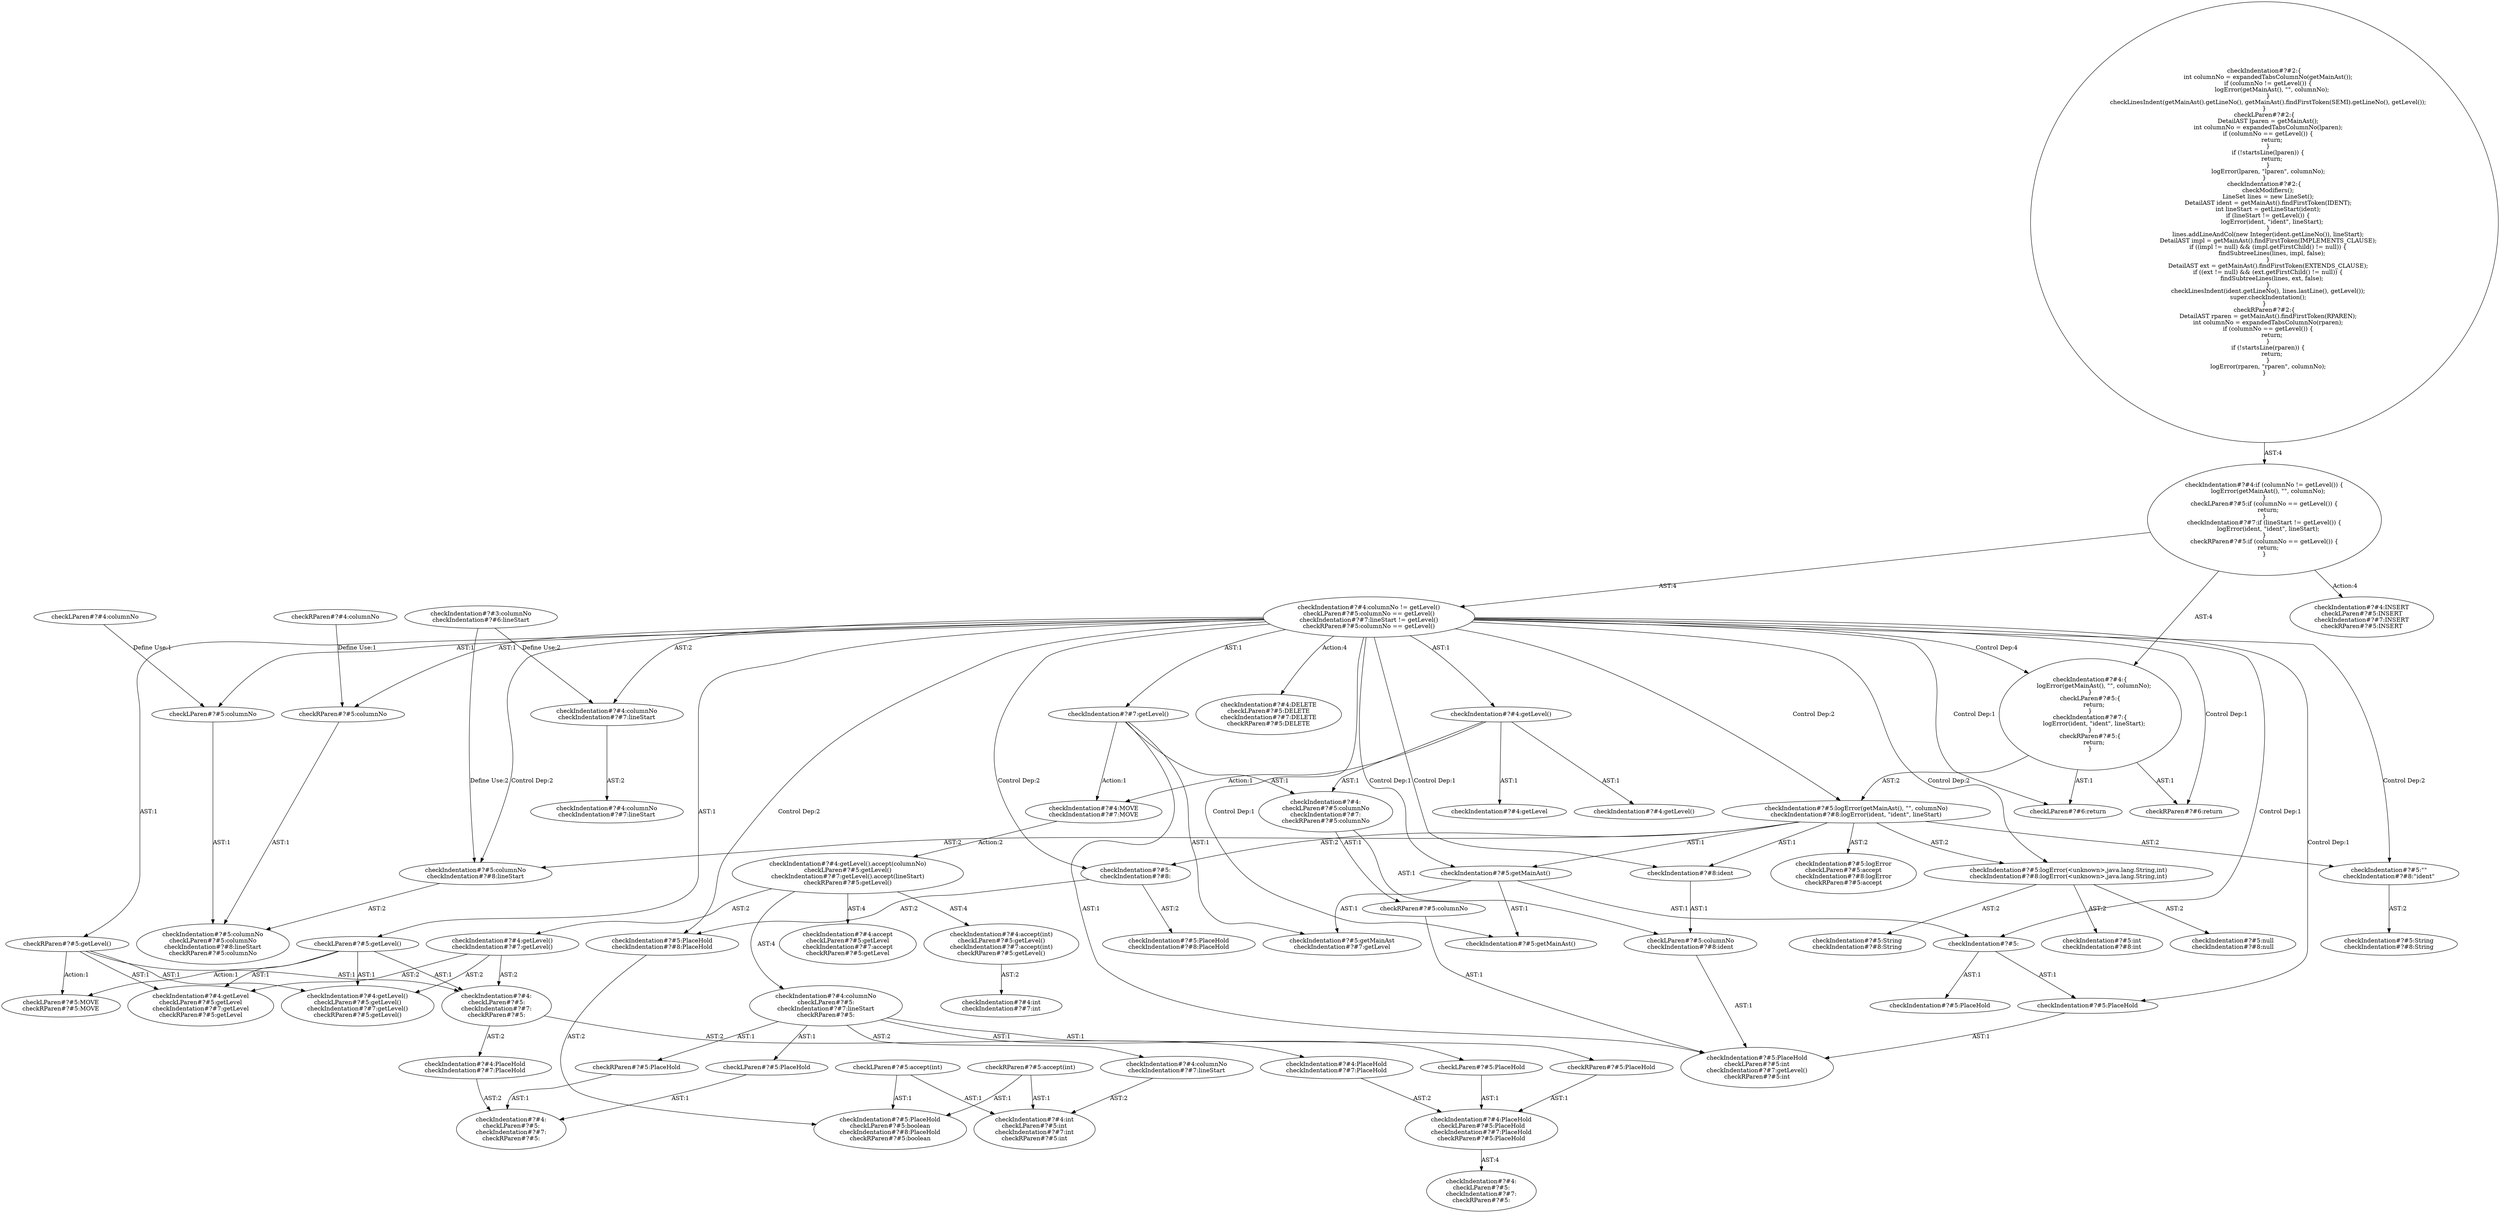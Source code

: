 digraph "Pattern" {
0 [label="checkIndentation#?#4:DELETE
checkLParen#?#5:DELETE
checkIndentation#?#7:DELETE
checkRParen#?#5:DELETE" shape=ellipse]
1 [label="checkIndentation#?#4:columnNo != getLevel()
checkLParen#?#5:columnNo == getLevel()
checkIndentation#?#7:lineStart != getLevel()
checkRParen#?#5:columnNo == getLevel()" shape=ellipse]
2 [label="checkIndentation#?#4:if (columnNo != getLevel()) \{
    logError(getMainAst(), \"\", columnNo);
\}
checkLParen#?#5:if (columnNo == getLevel()) \{
    return;
\}
checkIndentation#?#7:if (lineStart != getLevel()) \{
    logError(ident, \"ident\", lineStart);
\}
checkRParen#?#5:if (columnNo == getLevel()) \{
    return;
\}" shape=ellipse]
3 [label="checkIndentation#?#2:\{
    int columnNo = expandedTabsColumnNo(getMainAst());
    if (columnNo != getLevel()) \{
        logError(getMainAst(), \"\", columnNo);
    \}
    checkLinesIndent(getMainAst().getLineNo(), getMainAst().findFirstToken(SEMI).getLineNo(), getLevel());
\}
checkLParen#?#2:\{
    DetailAST lparen = getMainAst();
    int columnNo = expandedTabsColumnNo(lparen);
    if (columnNo == getLevel()) \{
        return;
    \}
    if (!startsLine(lparen)) \{
        return;
    \}
    logError(lparen, \"lparen\", columnNo);
\}
checkIndentation#?#2:\{
    checkModifiers();
    LineSet lines = new LineSet();
    DetailAST ident = getMainAst().findFirstToken(IDENT);
    int lineStart = getLineStart(ident);
    if (lineStart != getLevel()) \{
        logError(ident, \"ident\", lineStart);
    \}
    lines.addLineAndCol(new Integer(ident.getLineNo()), lineStart);
    DetailAST impl = getMainAst().findFirstToken(IMPLEMENTS_CLAUSE);
    if ((impl != null) && (impl.getFirstChild() != null)) \{
        findSubtreeLines(lines, impl, false);
    \}
    DetailAST ext = getMainAst().findFirstToken(EXTENDS_CLAUSE);
    if ((ext != null) && (ext.getFirstChild() != null)) \{
        findSubtreeLines(lines, ext, false);
    \}
    checkLinesIndent(ident.getLineNo(), lines.lastLine(), getLevel());
    super.checkIndentation();
\}
checkRParen#?#2:\{
    DetailAST rparen = getMainAst().findFirstToken(RPAREN);
    int columnNo = expandedTabsColumnNo(rparen);
    if (columnNo == getLevel()) \{
        return;
    \}
    if (!startsLine(rparen)) \{
        return;
    \}
    logError(rparen, \"rparen\", columnNo);
\}" shape=ellipse]
4 [label="checkIndentation#?#4:\{
    logError(getMainAst(), \"\", columnNo);
\}
checkLParen#?#5:\{
    return;
\}
checkIndentation#?#7:\{
    logError(ident, \"ident\", lineStart);
\}
checkRParen#?#5:\{
    return;
\}" shape=ellipse]
5 [label="checkIndentation#?#4:getLevel().accept(columnNo)
checkLParen#?#5:getLevel()
checkIndentation#?#7:getLevel().accept(lineStart)
checkRParen#?#5:getLevel()" shape=ellipse]
6 [label="checkIndentation#?#4:accept
checkLParen#?#5:getLevel
checkIndentation#?#7:accept
checkRParen#?#5:getLevel" shape=ellipse]
7 [label="checkIndentation#?#4:getLevel()
checkIndentation#?#7:getLevel()" shape=ellipse]
8 [label="checkIndentation#?#4:getLevel
checkLParen#?#5:getLevel
checkIndentation#?#7:getLevel
checkRParen#?#5:getLevel" shape=ellipse]
9 [label="checkIndentation#?#4:
checkLParen#?#5:
checkIndentation#?#7:
checkRParen#?#5:" shape=ellipse]
10 [label="checkIndentation#?#4:PlaceHold
checkIndentation#?#7:PlaceHold" shape=ellipse]
11 [label="checkIndentation#?#4:
checkLParen#?#5:
checkIndentation#?#7:
checkRParen#?#5:" shape=ellipse]
12 [label="checkIndentation#?#4:PlaceHold
checkIndentation#?#7:PlaceHold" shape=ellipse]
13 [label="checkIndentation#?#4:PlaceHold
checkLParen#?#5:PlaceHold
checkIndentation#?#7:PlaceHold
checkRParen#?#5:PlaceHold" shape=ellipse]
14 [label="checkIndentation#?#4:
checkLParen#?#5:
checkIndentation#?#7:
checkRParen#?#5:" shape=ellipse]
15 [label="checkIndentation#?#4:getLevel()
checkLParen#?#5:getLevel()
checkIndentation#?#7:getLevel()
checkRParen#?#5:getLevel()" shape=ellipse]
16 [label="checkIndentation#?#4:accept(int)
checkLParen#?#5:getLevel()
checkIndentation#?#7:accept(int)
checkRParen#?#5:getLevel()" shape=ellipse]
17 [label="checkIndentation#?#4:int
checkIndentation#?#7:int" shape=ellipse]
18 [label="checkIndentation#?#4:columnNo
checkLParen#?#5:
checkIndentation#?#7:lineStart
checkRParen#?#5:" shape=ellipse]
19 [label="checkIndentation#?#4:columnNo
checkIndentation#?#7:lineStart" shape=ellipse]
20 [label="checkIndentation#?#4:int
checkLParen#?#5:int
checkIndentation#?#7:int
checkRParen#?#5:int" shape=ellipse]
21 [label="checkIndentation#?#5:logError(getMainAst(), \"\", columnNo)
checkIndentation#?#8:logError(ident, \"ident\", lineStart)" shape=ellipse]
22 [label="checkIndentation#?#5:
checkIndentation#?#8:" shape=ellipse]
23 [label="checkIndentation#?#5:PlaceHold
checkIndentation#?#8:PlaceHold" shape=ellipse]
24 [label="checkIndentation#?#5:PlaceHold
checkLParen#?#5:boolean
checkIndentation#?#8:PlaceHold
checkRParen#?#5:boolean" shape=ellipse]
25 [label="checkIndentation#?#5:logError(<unknown>,java.lang.String,int)
checkIndentation#?#8:logError(<unknown>,java.lang.String,int)" shape=ellipse]
26 [label="checkIndentation#?#5:getMainAst()" shape=ellipse]
27 [label="checkIndentation#?#5:" shape=ellipse]
28 [label="checkIndentation#?#5:PlaceHold" shape=ellipse]
29 [label="checkIndentation#?#5:PlaceHold
checkLParen#?#5:int
checkIndentation#?#7:getLevel()
checkRParen#?#5:int" shape=ellipse]
30 [label="checkIndentation#?#5:getMainAst()" shape=ellipse]
31 [label="checkIndentation#?#5:\"\"
checkIndentation#?#8:\"ident\"" shape=ellipse]
32 [label="checkIndentation#?#5:String
checkIndentation#?#8:String" shape=ellipse]
33 [label="checkIndentation#?#5:columnNo
checkIndentation#?#8:lineStart" shape=ellipse]
34 [label="checkIndentation#?#5:columnNo
checkLParen#?#5:columnNo
checkIndentation#?#8:lineStart
checkRParen#?#5:columnNo" shape=ellipse]
35 [label="checkIndentation#?#5:logError
checkLParen#?#5:accept
checkIndentation#?#8:logError
checkRParen#?#5:accept" shape=ellipse]
36 [label="checkIndentation#?#5:PlaceHold
checkIndentation#?#8:PlaceHold" shape=ellipse]
37 [label="checkIndentation#?#5:null
checkIndentation#?#8:null" shape=ellipse]
38 [label="checkIndentation#?#5:String
checkIndentation#?#8:String" shape=ellipse]
39 [label="checkIndentation#?#5:int
checkIndentation#?#8:int" shape=ellipse]
40 [label="checkIndentation#?#5:getMainAst
checkIndentation#?#7:getLevel" shape=ellipse]
41 [label="checkIndentation#?#5:PlaceHold" shape=ellipse]
42 [label="checkIndentation#?#4:INSERT
checkLParen#?#5:INSERT
checkIndentation#?#7:INSERT
checkRParen#?#5:INSERT" shape=ellipse]
43 [label="checkIndentation#?#4:columnNo
checkIndentation#?#7:lineStart" shape=ellipse]
44 [label="checkIndentation#?#3:columnNo
checkIndentation#?#6:lineStart" shape=ellipse]
45 [label="checkIndentation#?#4:columnNo
checkIndentation#?#7:lineStart" shape=ellipse]
46 [label="checkIndentation#?#4:getLevel()" shape=ellipse]
47 [label="checkIndentation#?#4:getLevel" shape=ellipse]
48 [label="checkIndentation#?#4:
checkLParen#?#5:columnNo
checkIndentation#?#7:
checkRParen#?#5:columnNo" shape=ellipse]
49 [label="checkIndentation#?#4:getLevel()" shape=ellipse]
50 [label="checkIndentation#?#4:MOVE
checkIndentation#?#7:MOVE" shape=ellipse]
51 [label="checkLParen#?#5:PlaceHold" shape=ellipse]
52 [label="checkLParen#?#6:return" shape=ellipse]
53 [label="checkLParen#?#5:columnNo" shape=ellipse]
54 [label="checkLParen#?#5:getLevel()" shape=ellipse]
55 [label="checkLParen#?#5:MOVE
checkRParen#?#5:MOVE" shape=ellipse]
56 [label="checkLParen#?#5:PlaceHold" shape=ellipse]
57 [label="checkLParen#?#5:accept(int)" shape=ellipse]
58 [label="checkLParen#?#4:columnNo" shape=ellipse]
59 [label="checkLParen#?#5:columnNo
checkIndentation#?#8:ident" shape=ellipse]
60 [label="checkIndentation#?#8:ident" shape=ellipse]
61 [label="checkIndentation#?#7:getLevel()" shape=ellipse]
62 [label="checkRParen#?#5:PlaceHold" shape=ellipse]
63 [label="checkRParen#?#6:return" shape=ellipse]
64 [label="checkRParen#?#5:columnNo" shape=ellipse]
65 [label="checkRParen#?#5:getLevel()" shape=ellipse]
66 [label="checkRParen#?#5:PlaceHold" shape=ellipse]
67 [label="checkRParen#?#5:accept(int)" shape=ellipse]
68 [label="checkRParen#?#4:columnNo" shape=ellipse]
69 [label="checkRParen#?#5:columnNo" shape=ellipse]
1 -> 0 [label="Action:4"];
1 -> 43 [label="AST:2"];
1 -> 46 [label="AST:1"];
1 -> 4 [label="Control Dep:4"];
1 -> 21 [label="Control Dep:2"];
1 -> 25 [label="Control Dep:2"];
1 -> 22 [label="Control Dep:2"];
1 -> 23 [label="Control Dep:2"];
1 -> 26 [label="Control Dep:1"];
1 -> 30 [label="Control Dep:1"];
1 -> 27 [label="Control Dep:1"];
1 -> 28 [label="Control Dep:1"];
1 -> 31 [label="Control Dep:2"];
1 -> 33 [label="Control Dep:2"];
1 -> 52 [label="Control Dep:1"];
1 -> 53 [label="AST:1"];
1 -> 54 [label="AST:1"];
1 -> 60 [label="Control Dep:1"];
1 -> 61 [label="AST:1"];
1 -> 63 [label="Control Dep:1"];
1 -> 64 [label="AST:1"];
1 -> 65 [label="AST:1"];
2 -> 1 [label="AST:4"];
2 -> 4 [label="AST:4"];
2 -> 42 [label="Action:4"];
3 -> 2 [label="AST:4"];
4 -> 21 [label="AST:2"];
4 -> 52 [label="AST:1"];
4 -> 63 [label="AST:1"];
5 -> 6 [label="AST:4"];
5 -> 7 [label="AST:2"];
5 -> 16 [label="AST:4"];
5 -> 18 [label="AST:4"];
7 -> 8 [label="AST:2"];
7 -> 9 [label="AST:2"];
7 -> 15 [label="AST:2"];
9 -> 10 [label="AST:2"];
9 -> 12 [label="AST:2"];
10 -> 11 [label="AST:2"];
12 -> 13 [label="AST:2"];
13 -> 14 [label="AST:4"];
16 -> 17 [label="AST:2"];
18 -> 19 [label="AST:2"];
18 -> 51 [label="AST:1"];
18 -> 56 [label="AST:1"];
18 -> 62 [label="AST:1"];
18 -> 66 [label="AST:1"];
19 -> 20 [label="AST:2"];
21 -> 35 [label="AST:2"];
21 -> 22 [label="AST:2"];
21 -> 25 [label="AST:2"];
21 -> 26 [label="AST:1"];
21 -> 31 [label="AST:2"];
21 -> 33 [label="AST:2"];
21 -> 60 [label="AST:1"];
22 -> 36 [label="AST:2"];
22 -> 23 [label="AST:2"];
23 -> 24 [label="AST:2"];
25 -> 37 [label="AST:2"];
25 -> 38 [label="AST:2"];
25 -> 39 [label="AST:2"];
26 -> 40 [label="AST:1"];
26 -> 27 [label="AST:1"];
26 -> 30 [label="AST:1"];
27 -> 41 [label="AST:1"];
27 -> 28 [label="AST:1"];
28 -> 29 [label="AST:1"];
31 -> 32 [label="AST:2"];
33 -> 34 [label="AST:2"];
43 -> 45 [label="AST:2"];
44 -> 33 [label="Define Use:2"];
44 -> 43 [label="Define Use:2"];
46 -> 47 [label="AST:1"];
46 -> 48 [label="AST:1"];
46 -> 49 [label="AST:1"];
46 -> 50 [label="Action:1"];
48 -> 59 [label="AST:1"];
48 -> 69 [label="AST:1"];
50 -> 5 [label="Action:2"];
51 -> 13 [label="AST:1"];
53 -> 34 [label="AST:1"];
54 -> 8 [label="AST:1"];
54 -> 9 [label="AST:1"];
54 -> 15 [label="AST:1"];
54 -> 55 [label="Action:1"];
56 -> 11 [label="AST:1"];
57 -> 24 [label="AST:1"];
57 -> 20 [label="AST:1"];
58 -> 53 [label="Define Use:1"];
59 -> 29 [label="AST:1"];
60 -> 59 [label="AST:1"];
61 -> 40 [label="AST:1"];
61 -> 48 [label="AST:1"];
61 -> 29 [label="AST:1"];
61 -> 50 [label="Action:1"];
62 -> 13 [label="AST:1"];
64 -> 34 [label="AST:1"];
65 -> 8 [label="AST:1"];
65 -> 9 [label="AST:1"];
65 -> 15 [label="AST:1"];
65 -> 55 [label="Action:1"];
66 -> 11 [label="AST:1"];
67 -> 24 [label="AST:1"];
67 -> 20 [label="AST:1"];
68 -> 64 [label="Define Use:1"];
69 -> 29 [label="AST:1"];
}